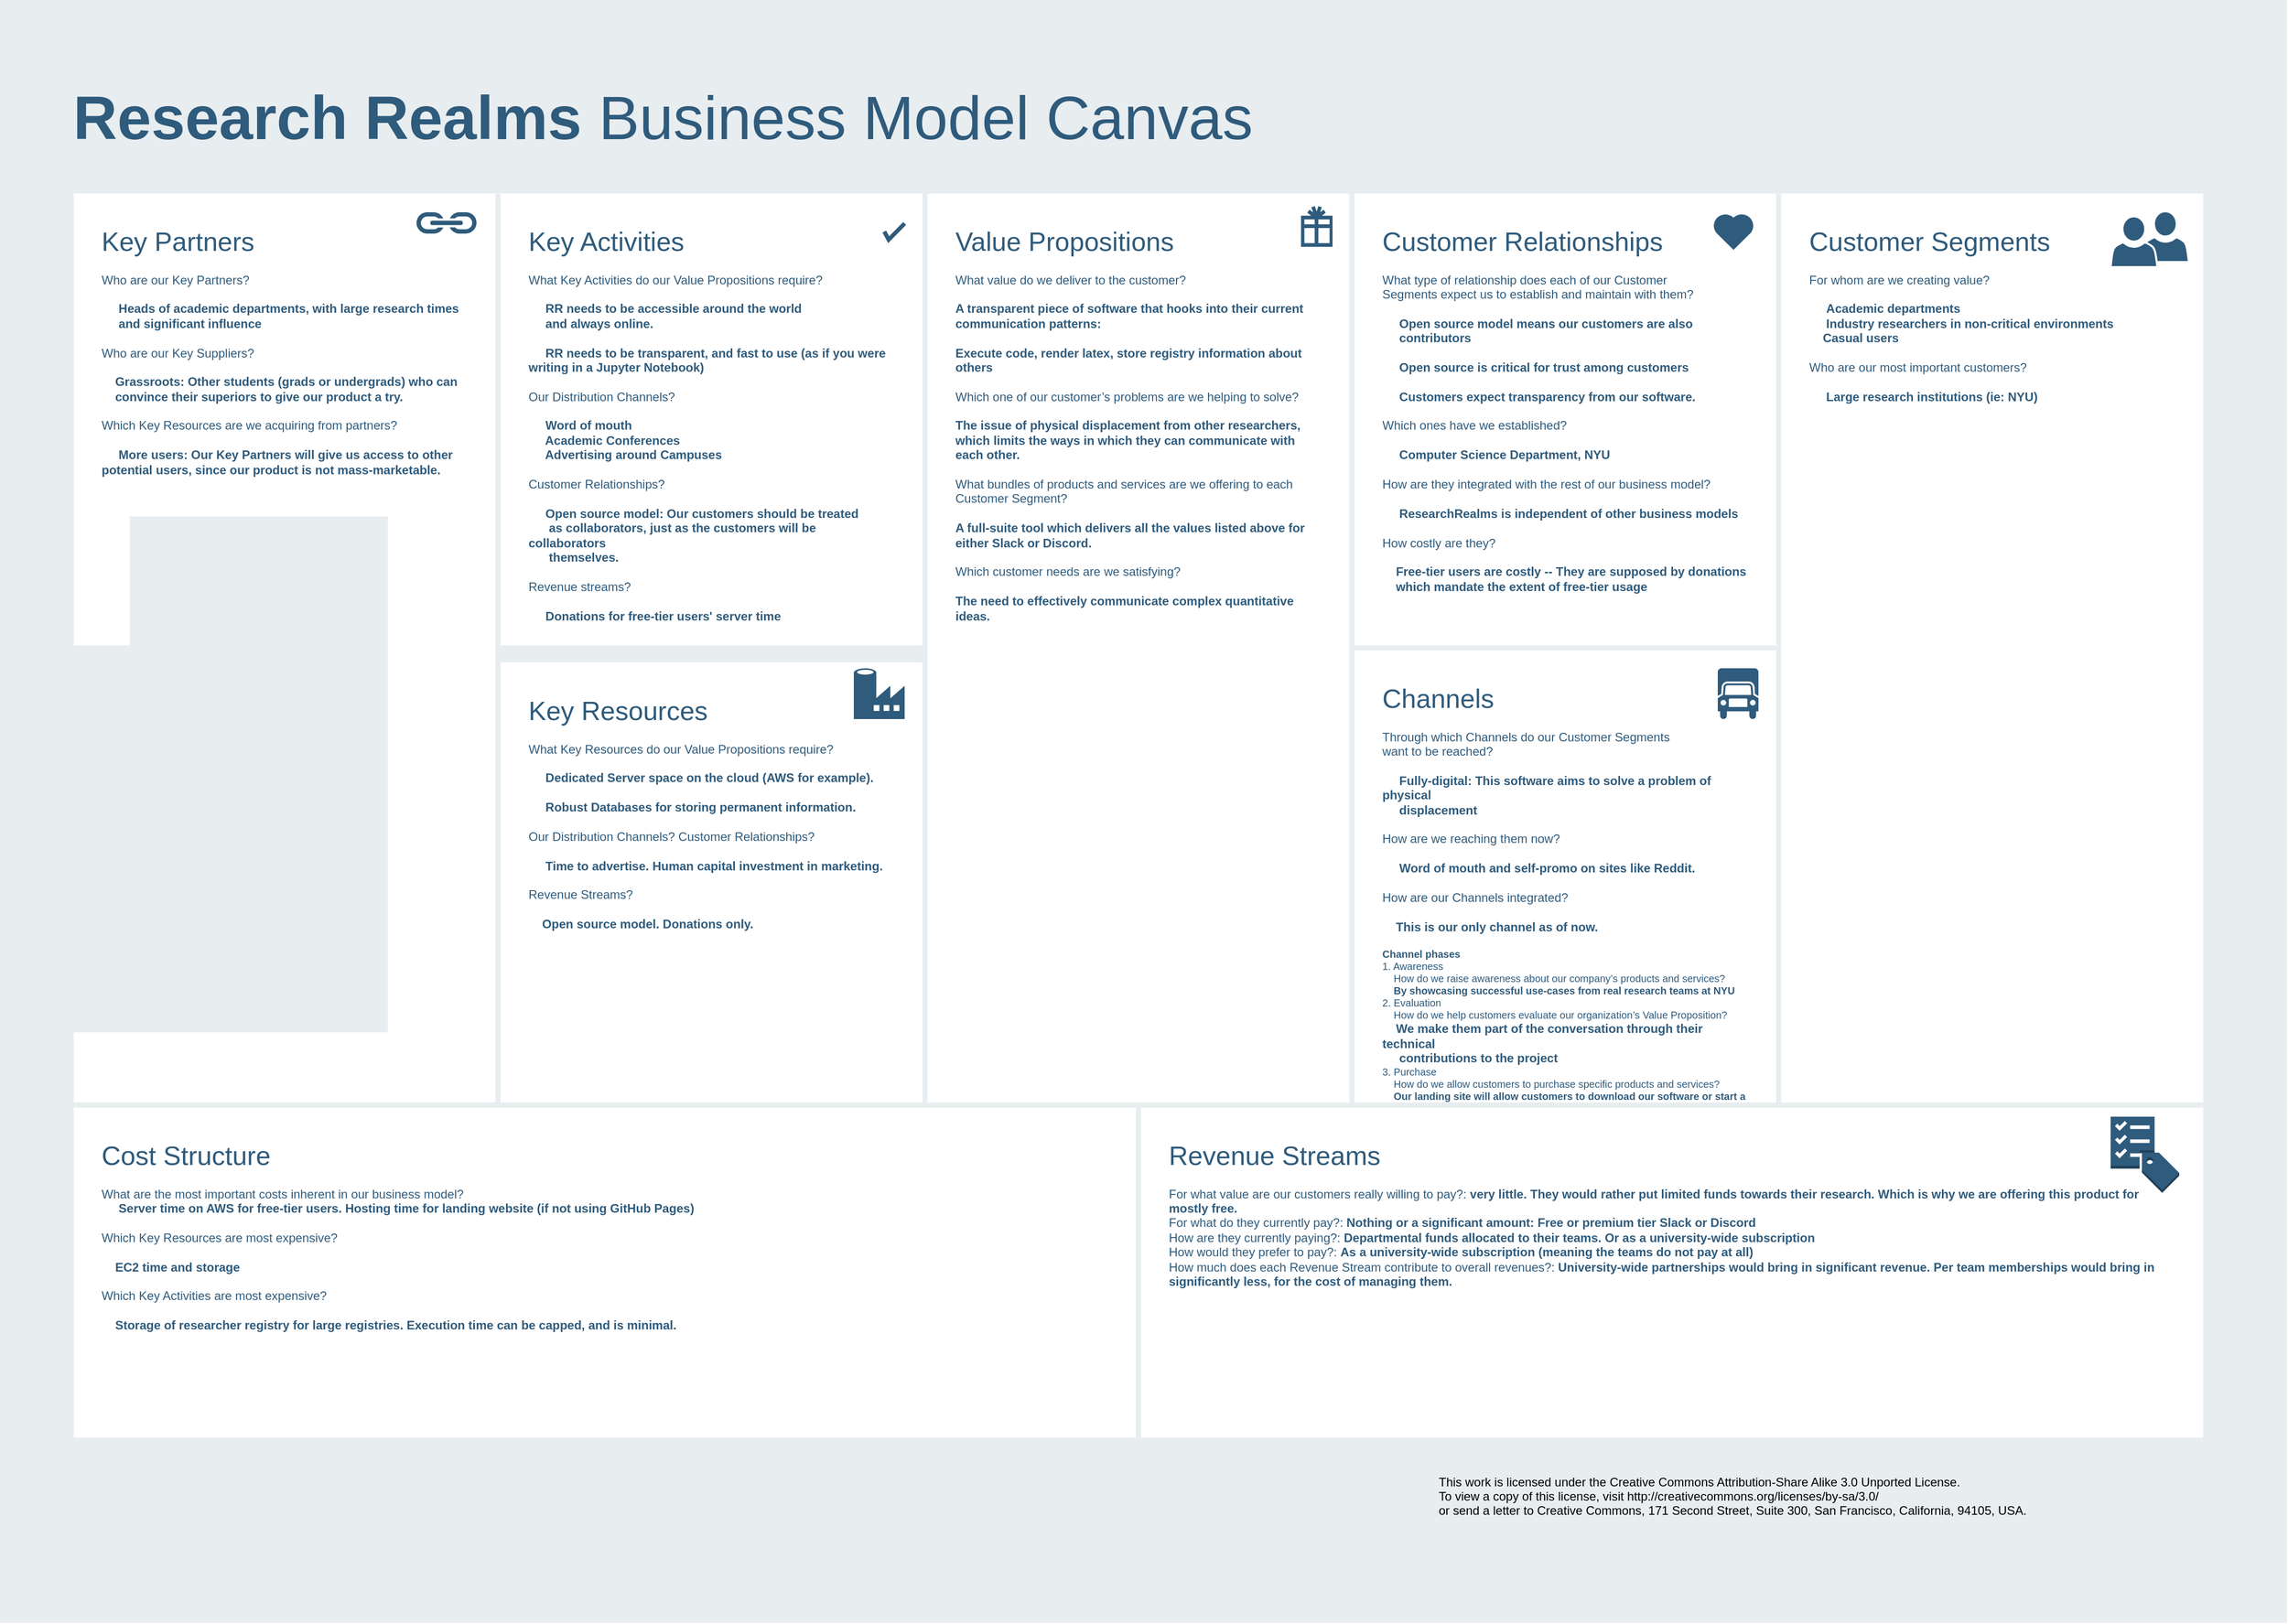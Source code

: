 <mxfile version="13.1.2" type="device"><diagram id="07fea595-8f29-1299-0266-81d95cde20df" name="Page-1"><mxGraphModel dx="4945" dy="1443" grid="1" gridSize="10" guides="1" tooltips="1" connect="1" arrows="1" fold="1" page="1" pageScale="1" pageWidth="1169" pageHeight="827" background="#ffffff" math="0" shadow="0"><root><mxCell id="0"/><mxCell id="1" parent="0"/><mxCell id="698" value="" style="rounded=0;whiteSpace=wrap;html=1;shadow=0;labelBackgroundColor=none;strokeColor=none;strokeWidth=3;fillColor=#e8edf0;fontSize=60;fontColor=#2F5B7C;align=left;" parent="1" vertex="1"><mxGeometry x="-2280" y="32" width="2250" height="1598" as="geometry"/></mxCell><mxCell id="699" value="&lt;div style=&quot;font-size: 26px&quot;&gt;&lt;font style=&quot;font-size: 26px&quot;&gt;Customer Relationships&lt;/font&gt;&lt;/div&gt;&lt;div&gt;&lt;br&gt;&lt;/div&gt;&lt;div&gt;What type of relationship does each of our Customer&lt;/div&gt;&lt;div&gt;Segments expect us to establish and maintain with them?&lt;/div&gt;&lt;div&gt;&lt;br&gt;&lt;/div&gt;&lt;div&gt;&lt;b&gt;&amp;nbsp;&amp;nbsp;&amp;nbsp;&amp;nbsp; Open source model means our customers are also&lt;/b&gt;&lt;/div&gt;&lt;div&gt;&lt;b&gt;&amp;nbsp;&amp;nbsp;&amp;nbsp;&amp;nbsp; contributors&lt;/b&gt;&lt;/div&gt;&lt;div&gt;&lt;b&gt;&lt;br&gt;&lt;/b&gt;&lt;/div&gt;&lt;div&gt;&lt;b&gt;&amp;nbsp;&amp;nbsp;&amp;nbsp;&amp;nbsp; Open source is critical for trust among customers&lt;/b&gt;&lt;/div&gt;&lt;div&gt;&lt;b&gt;&lt;br&gt;&lt;/b&gt;&lt;/div&gt;&lt;div&gt;&lt;b&gt;&amp;nbsp;&amp;nbsp;&amp;nbsp;&amp;nbsp; Customers expect transparency from our software.&lt;/b&gt;&lt;br&gt;&lt;/div&gt;&lt;div&gt;&lt;br&gt;&lt;/div&gt;&lt;div&gt;Which ones have we established?&lt;/div&gt;&lt;div&gt;&lt;br&gt;&lt;/div&gt;&lt;div&gt;&amp;nbsp;&amp;nbsp;&amp;nbsp;&amp;nbsp; &lt;b&gt;Computer Science Department, NYU&lt;/b&gt;&lt;/div&gt;&lt;div&gt;&lt;b&gt;&lt;/b&gt;&lt;br&gt;&lt;/div&gt;&lt;div&gt;How are they integrated with the rest of our business model?&lt;/div&gt;&lt;div&gt;&lt;br&gt;&lt;/div&gt;&lt;div&gt;&amp;nbsp;&amp;nbsp;&amp;nbsp;&amp;nbsp; &lt;b&gt;ResearchRealms is independent of other business models&lt;/b&gt;&lt;/div&gt;&lt;div&gt;&lt;b&gt;&lt;/b&gt;&lt;br&gt;&lt;/div&gt;&lt;div&gt;How costly are they?&lt;/div&gt;&lt;div&gt;&lt;br&gt;&lt;/div&gt;&lt;div&gt;&amp;nbsp;&amp;nbsp;&amp;nbsp; &lt;b&gt;Free-tier users are costly -- They are supposed by donations&lt;/b&gt;&lt;/div&gt;&lt;div&gt;&lt;b&gt;&amp;nbsp; &amp;nbsp; which mandate the extent of free-tier usage&lt;/b&gt;&lt;br&gt;&lt;/div&gt;" style="rounded=0;whiteSpace=wrap;html=1;shadow=0;labelBackgroundColor=none;strokeColor=#e8edf0;strokeWidth=5;fillColor=#ffffff;fontSize=12;fontColor=#2F5B7C;align=left;verticalAlign=top;spacing=30;" parent="1" vertex="1"><mxGeometry x="-950" y="220" width="420" height="450" as="geometry"/></mxCell><mxCell id="700" value="&lt;font&gt;&lt;font style=&quot;font-size: 26px&quot;&gt;Key Partners&lt;/font&gt;&lt;br&gt;&lt;/font&gt;&lt;font style=&quot;font-size: 12px&quot;&gt;&lt;br style=&quot;font-size: 12px&quot;&gt;&lt;/font&gt;&lt;div&gt;&lt;font style=&quot;font-size: 12px&quot;&gt;&lt;font style=&quot;font-size: 12px&quot;&gt;Who are our Key Partners?&lt;br&gt;&lt;/font&gt;&lt;/font&gt;&lt;/div&gt;&lt;div&gt;&lt;br&gt;&lt;/div&gt;&lt;div&gt;&amp;nbsp;&amp;nbsp;&amp;nbsp;&amp;nbsp; &lt;b&gt;Heads of academic departments, with large research times &lt;br&gt;&lt;/b&gt;&lt;/div&gt;&lt;div&gt;&lt;b&gt;&amp;nbsp;&amp;nbsp;&amp;nbsp;&amp;nbsp; and significant influence&lt;/b&gt;&lt;br&gt;&lt;/div&gt;&lt;div&gt;&lt;br&gt;&lt;/div&gt;&lt;div&gt;&lt;font style=&quot;font-size: 12px&quot;&gt;&lt;font style=&quot;font-size: 12px&quot;&gt;Who are our Key Suppliers?&lt;br&gt;&lt;/font&gt;&lt;/font&gt;&lt;/div&gt;&lt;div&gt;&lt;br&gt;&lt;/div&gt;&lt;div&gt;&amp;nbsp;&amp;nbsp;&amp;nbsp; &lt;b&gt;Grassroots: Other students (grads or undergrads) who can &lt;br&gt;&lt;/b&gt;&lt;/div&gt;&lt;div&gt;&lt;b&gt;&amp;nbsp;&amp;nbsp;&amp;nbsp; convince their superiors to give our product a try.&lt;/b&gt;&lt;/div&gt;&lt;div&gt;&lt;b&gt;&lt;/b&gt;&lt;br&gt;&lt;/div&gt;&lt;font style=&quot;font-size: 12px&quot;&gt;&lt;font style=&quot;font-size: 12px&quot;&gt;Which Key Resources are we acquiring from partners?&lt;br style=&quot;font-size: 12px&quot;&gt;&lt;/font&gt;&lt;/font&gt;&lt;div&gt;&lt;br&gt;&lt;/div&gt;&lt;div&gt;&amp;nbsp;&amp;nbsp;&amp;nbsp;&amp;nbsp; &lt;b&gt;More users: Our Key Partners will give us access to other potential users, since our product is not mass-marketable.&lt;/b&gt;&lt;br&gt;&lt;/div&gt;" style="rounded=0;whiteSpace=wrap;html=1;shadow=0;labelBackgroundColor=none;strokeColor=#e8edf0;strokeWidth=5;fillColor=#ffffff;fontSize=12;fontColor=#2F5B7C;align=left;verticalAlign=top;spacing=30;" parent="1" vertex="1"><mxGeometry x="-2210" y="220" width="420" height="900" as="geometry"/></mxCell><mxCell id="701" value="&lt;font&gt;&lt;font style=&quot;font-size: 26px&quot;&gt;Key Activities&lt;/font&gt;&lt;br style=&quot;font-size: 12px&quot;&gt;&lt;/font&gt;&lt;font&gt;&lt;br style=&quot;font-size: 12px&quot;&gt;&lt;div&gt;What Key Activities do our Value Propositions require?&lt;/div&gt;&lt;div&gt;&lt;br&gt;&lt;/div&gt;&lt;div&gt;&amp;nbsp;&amp;nbsp;&amp;nbsp;&amp;nbsp; &lt;b&gt;RR needs to be accessible around the world&lt;/b&gt;&lt;/div&gt;&lt;div&gt;&lt;b&gt;&amp;nbsp;&amp;nbsp;&amp;nbsp;&amp;nbsp; and always online.&lt;/b&gt;&lt;/div&gt;&lt;div&gt;&lt;b&gt;&lt;br&gt;&lt;/b&gt;&lt;/div&gt;&lt;div&gt;&lt;b&gt;&amp;nbsp;&amp;nbsp;&amp;nbsp;&amp;nbsp; RR needs to be transparent, and fast to use (as if you were writing in a Jupyter Notebook)&lt;/b&gt;&lt;br&gt;&lt;/div&gt;&lt;div&gt;&lt;br&gt;&lt;/div&gt;&lt;div&gt;Our Distribution Channels?&lt;/div&gt;&lt;div&gt;&lt;br&gt;&lt;/div&gt;&lt;div&gt;&amp;nbsp;&amp;nbsp;&amp;nbsp;&amp;nbsp; &lt;b&gt;Word of mouth&lt;/b&gt;&lt;/div&gt;&lt;div&gt;&lt;b&gt;&amp;nbsp;&amp;nbsp;&amp;nbsp;&amp;nbsp; Academic Conferences&lt;/b&gt;&lt;/div&gt;&lt;div&gt;&lt;b&gt;&amp;nbsp;&amp;nbsp;&amp;nbsp;&amp;nbsp; Advertising around Campuses&lt;/b&gt;&lt;/div&gt;&lt;div&gt;&lt;b&gt;&lt;/b&gt;&lt;br&gt;&lt;/div&gt;&lt;div&gt;Customer Relationships?&lt;/div&gt;&lt;div&gt;&lt;br&gt;&lt;/div&gt;&lt;div&gt;&amp;nbsp;&amp;nbsp;&amp;nbsp;&amp;nbsp; &lt;b&gt;Open source model: Our customers should be treated&lt;/b&gt;&lt;/div&gt;&lt;div&gt;&lt;b&gt;&amp;nbsp;&amp;nbsp;&amp;nbsp;&amp;nbsp;&amp;nbsp; as collaborators, just as the customers will be collaborators&lt;/b&gt;&lt;/div&gt;&lt;div&gt;&lt;b&gt;&amp;nbsp;&amp;nbsp;&amp;nbsp;&amp;nbsp;&amp;nbsp; themselves.&lt;/b&gt;&lt;/div&gt;&lt;div&gt;&lt;b&gt;&lt;/b&gt;&lt;br&gt;&lt;/div&gt;&lt;div&gt;Revenue streams?&lt;/div&gt;&lt;div&gt;&lt;br&gt;&lt;/div&gt;&lt;div&gt;&amp;nbsp;&amp;nbsp;&amp;nbsp;&amp;nbsp; &lt;b&gt;Donations for free-tier users' server time&lt;/b&gt;&lt;br&gt;&lt;/div&gt;&lt;/font&gt;&lt;div&gt;&lt;br&gt;&lt;/div&gt;" style="rounded=0;whiteSpace=wrap;html=1;shadow=0;labelBackgroundColor=none;strokeColor=#e8edf0;strokeWidth=5;fillColor=#ffffff;fontSize=12;fontColor=#2F5B7C;align=left;verticalAlign=top;spacing=30;" parent="1" vertex="1"><mxGeometry x="-1790" y="220" width="420" height="450" as="geometry"/></mxCell><mxCell id="702" value="&lt;div&gt;&lt;font style=&quot;font-size: 26px&quot;&gt;Key Resources&lt;/font&gt;&lt;/div&gt;&lt;div&gt;&lt;br&gt;&lt;/div&gt;&lt;div&gt;What Key Resources do our Value Propositions require?&lt;/div&gt;&lt;div&gt;&lt;br&gt;&lt;/div&gt;&lt;div&gt;&amp;nbsp;&amp;nbsp;&amp;nbsp;&amp;nbsp; &lt;b&gt;Dedicated Server space on the cloud (AWS for example).&lt;/b&gt;&lt;/div&gt;&lt;div&gt;&lt;b&gt;&lt;br&gt;&lt;/b&gt;&lt;/div&gt;&lt;div&gt;&lt;b&gt;&amp;nbsp;&amp;nbsp;&amp;nbsp;&amp;nbsp; Robust Databases for storing permanent information.&lt;/b&gt;&lt;br&gt;&lt;/div&gt;&lt;div&gt;&lt;br&gt;&lt;/div&gt;&lt;div&gt;Our Distribution Channels? Customer Relationships?&lt;/div&gt;&lt;div&gt;&lt;br&gt;&lt;/div&gt;&lt;div&gt;&amp;nbsp;&amp;nbsp;&amp;nbsp;&amp;nbsp; &lt;b&gt;Time to advertise. Human capital investment in marketing.&lt;/b&gt;&lt;/div&gt;&lt;div&gt;&lt;b&gt;&lt;/b&gt;&lt;br&gt;&lt;/div&gt;&lt;div&gt;Revenue Streams?&lt;/div&gt;&lt;div&gt;&lt;br&gt;&lt;/div&gt;&lt;div&gt;&amp;nbsp;&amp;nbsp;&amp;nbsp; &lt;b&gt;Open source model. Donations only. &lt;/b&gt;&lt;br&gt;&lt;/div&gt;" style="rounded=0;whiteSpace=wrap;html=1;shadow=0;labelBackgroundColor=none;strokeColor=#e8edf0;strokeWidth=5;fillColor=#ffffff;fontSize=12;fontColor=#2F5B7C;align=left;verticalAlign=top;spacing=30;" parent="1" vertex="1"><mxGeometry x="-1790" y="681.5" width="420" height="450" as="geometry"/></mxCell><mxCell id="703" value="&lt;div style=&quot;font-size: 26px&quot;&gt;&lt;font style=&quot;font-size: 26px&quot;&gt;Value Propositions&lt;/font&gt;&lt;/div&gt;&lt;div&gt;&lt;br&gt;&lt;/div&gt;&lt;div&gt;What value do we deliver to the customer?&lt;/div&gt;&lt;div&gt;&lt;br&gt;&lt;/div&gt;&lt;div&gt;&lt;b&gt;A transparent piece of software that hooks into their current communication patterns:&lt;/b&gt;&lt;/div&gt;&lt;div&gt;&lt;b&gt;&lt;br&gt;&lt;/b&gt;&lt;/div&gt;&lt;div&gt;&lt;b&gt;Execute code, render latex, store registry information about others&lt;/b&gt;&lt;br&gt;&lt;/div&gt;&lt;div&gt;&lt;br&gt;&lt;/div&gt;&lt;div&gt;Which one of our customer’s problems are we helping to solve?&lt;/div&gt;&lt;div&gt;&lt;br&gt;&lt;/div&gt;&lt;div&gt;&lt;b&gt;The issue of physical displacement from other researchers, which limits the ways in which they can communicate with each other.&lt;/b&gt;&lt;/div&gt;&lt;div&gt;&lt;b&gt;&lt;/b&gt;&lt;br&gt;&lt;/div&gt;&lt;div&gt;What bundles of products and services are we offering to each &lt;br&gt;&lt;/div&gt;&lt;div&gt;Customer Segment?&lt;/div&gt;&lt;div&gt;&lt;br&gt;&lt;/div&gt;&lt;div&gt;&lt;b&gt;A full-suite tool which delivers all the values listed above for either Slack or Discord.&lt;/b&gt;&lt;/div&gt;&lt;div&gt;&lt;b&gt;&lt;/b&gt;&lt;br&gt;&lt;/div&gt;&lt;div&gt;Which customer needs are we satisfying?&lt;/div&gt;&lt;div&gt;&lt;br&gt;&lt;/div&gt;&lt;div&gt;&lt;b&gt;The need to effectively communicate complex quantitative ideas.&lt;/b&gt;&lt;br&gt;&lt;/div&gt;" style="rounded=0;whiteSpace=wrap;html=1;shadow=0;labelBackgroundColor=none;strokeColor=#e8edf0;strokeWidth=5;fillColor=#ffffff;fontSize=12;fontColor=#2F5B7C;align=left;verticalAlign=top;spacing=30;" parent="1" vertex="1"><mxGeometry x="-1370" y="220" width="420" height="900" as="geometry"/></mxCell><mxCell id="704" value="&lt;div&gt;&lt;font style=&quot;font-size: 26px&quot;&gt;Customer Segments&lt;/font&gt;&lt;/div&gt;&lt;div&gt;&lt;br&gt;&lt;/div&gt;&lt;div&gt;For whom are we creating value?&lt;/div&gt;&lt;div&gt;&lt;br&gt;&lt;/div&gt;&lt;div&gt;&amp;nbsp;&amp;nbsp;&amp;nbsp;&amp;nbsp; &lt;b&gt;Academic departments&lt;/b&gt;&lt;/div&gt;&lt;div&gt;&lt;b&gt;&amp;nbsp;&amp;nbsp;&amp;nbsp;&amp;nbsp; Industry researchers in non-critical environments&lt;/b&gt;&lt;/div&gt;&lt;div&gt;&lt;b&gt;&amp;nbsp;&amp;nbsp;&amp;nbsp; Casual users&lt;/b&gt;&lt;/div&gt;&lt;div&gt;&lt;b&gt;&lt;/b&gt;&lt;br&gt;&lt;/div&gt;&lt;div&gt;Who are our most important customers?&lt;/div&gt;&lt;div&gt;&lt;br&gt;&lt;/div&gt;&lt;div&gt;&amp;nbsp;&amp;nbsp;&amp;nbsp;&amp;nbsp; &lt;b&gt;Large research institutions (ie: NYU)&lt;/b&gt;&lt;br&gt;&lt;/div&gt;" style="rounded=0;whiteSpace=wrap;html=1;shadow=0;labelBackgroundColor=none;strokeColor=#e8edf0;strokeWidth=5;fillColor=#ffffff;fontSize=12;fontColor=#2F5B7C;align=left;verticalAlign=top;spacing=30;" parent="1" vertex="1"><mxGeometry x="-530" y="220" width="420" height="900" as="geometry"/></mxCell><mxCell id="705" value="&lt;div&gt;&lt;font style=&quot;font-size: 26px&quot;&gt;Channels&lt;/font&gt;&lt;/div&gt;&lt;div&gt;&lt;br&gt;&lt;/div&gt;&lt;div&gt;Through which Channels do our Customer Segments&lt;/div&gt;&lt;div&gt;want to be reached?&lt;/div&gt;&lt;div&gt;&lt;br&gt;&lt;/div&gt;&lt;div&gt;&amp;nbsp;&amp;nbsp;&amp;nbsp;&amp;nbsp; &lt;b&gt;Fully-digital: This software aims to solve a problem of physical &lt;br&gt;&lt;/b&gt;&lt;/div&gt;&lt;div&gt;&lt;b&gt;&amp;nbsp;&amp;nbsp;&amp;nbsp;&amp;nbsp; displacement&lt;/b&gt;&lt;br&gt;&lt;/div&gt;&lt;div&gt;&lt;br&gt;&lt;/div&gt;&lt;div&gt;How are we reaching them now?&lt;/div&gt;&lt;div&gt;&lt;br&gt;&lt;/div&gt;&lt;div&gt;&amp;nbsp;&amp;nbsp;&amp;nbsp;&amp;nbsp; &lt;b&gt;Word of mouth and self-promo on sites like Reddit.&lt;/b&gt;&lt;/div&gt;&lt;div&gt;&lt;b&gt;&lt;/b&gt;&lt;br&gt;&lt;/div&gt;&lt;div&gt;How are our Channels integrated?&lt;/div&gt;&lt;div&gt;&lt;br&gt;&lt;/div&gt;&lt;div&gt;&amp;nbsp;&amp;nbsp;&amp;nbsp; &lt;b&gt;This is our only channel as of now.&lt;/b&gt;&lt;/div&gt;&lt;div&gt;&lt;b&gt;&lt;/b&gt;&lt;br&gt;&lt;/div&gt;&lt;div style=&quot;font-size: 10px&quot;&gt;&lt;font style=&quot;font-size: 10px&quot;&gt;&lt;b&gt;Channel phases&lt;/b&gt;&lt;/font&gt;&lt;/div&gt;&lt;div style=&quot;font-size: 10px&quot;&gt;&lt;font style=&quot;font-size: 10px&quot;&gt;1. Awareness&lt;/font&gt;&lt;/div&gt;&lt;div style=&quot;font-size: 10px&quot;&gt;&lt;font style=&quot;font-size: 10px&quot;&gt;&amp;nbsp; &amp;nbsp; How do we raise awareness about our company’s products and services?&lt;/font&gt;&lt;/div&gt;&lt;div style=&quot;font-size: 10px&quot;&gt;&lt;font style=&quot;font-size: 10px&quot;&gt;&amp;nbsp;&amp;nbsp;&amp;nbsp; &lt;b&gt;By showcasing successful use-cases from real research teams at NYU&lt;/b&gt;&lt;br&gt;&lt;/font&gt;&lt;/div&gt;&lt;div style=&quot;font-size: 10px&quot;&gt;&lt;font style=&quot;font-size: 10px&quot;&gt;2. Evaluation&lt;/font&gt;&lt;/div&gt;&lt;div style=&quot;font-size: 10px&quot;&gt;&lt;font style=&quot;font-size: 10px&quot;&gt;&amp;nbsp; &amp;nbsp; How do we help customers evaluate our organization’s Value Proposition?&lt;/font&gt;&lt;/div&gt;&lt;div&gt;&amp;nbsp;&amp;nbsp;&amp;nbsp; &lt;b&gt;We make them part of the conversation through their technical &lt;br&gt;&lt;/b&gt;&lt;/div&gt;&lt;div&gt;&lt;b&gt;&amp;nbsp;&amp;nbsp;&amp;nbsp;&amp;nbsp; contributions to the project&lt;/b&gt;&lt;br&gt;&lt;/div&gt;&lt;div style=&quot;font-size: 10px&quot;&gt;&lt;font style=&quot;font-size: 10px&quot;&gt;3. Purchase&lt;/font&gt;&lt;/div&gt;&lt;div style=&quot;font-size: 10px&quot;&gt;&lt;font style=&quot;font-size: 10px&quot;&gt;&amp;nbsp; &amp;nbsp; How do we allow customers to purchase specific products and services?&lt;/font&gt;&lt;/div&gt;&lt;div style=&quot;font-size: 10px&quot;&gt;&lt;font style=&quot;font-size: 10px&quot;&gt;&amp;nbsp;&amp;nbsp;&amp;nbsp; &lt;b&gt;Our landing site will allow customers to download our software or start a &lt;br&gt;&lt;/b&gt;&lt;/font&gt;&lt;/div&gt;&lt;div style=&quot;font-size: 10px&quot;&gt;&lt;font style=&quot;font-size: 10px&quot;&gt;&lt;b&gt;&amp;nbsp;&amp;nbsp;&amp;nbsp; trial for free, which uses our servers. They can add it to their discord &lt;br&gt;&lt;/b&gt;&lt;/font&gt;&lt;/div&gt;&lt;div style=&quot;font-size: 10px&quot;&gt;&lt;font style=&quot;font-size: 10px&quot;&gt;&lt;b&gt;&amp;nbsp;&amp;nbsp;&amp;nbsp; servers&lt;/b&gt;&lt;br&gt;&lt;/font&gt;&lt;/div&gt;" style="rounded=0;whiteSpace=wrap;html=1;shadow=0;labelBackgroundColor=none;strokeColor=#e8edf0;strokeWidth=5;fillColor=#ffffff;fontSize=12;fontColor=#2F5B7C;align=left;verticalAlign=top;spacing=30;" parent="1" vertex="1"><mxGeometry x="-950" y="670" width="420" height="450" as="geometry"/></mxCell><mxCell id="706" value="&lt;div style=&quot;font-size: 26px&quot;&gt;&lt;font style=&quot;font-size: 26px&quot;&gt;Cost Structure&lt;/font&gt;&lt;/div&gt;&lt;div&gt;&lt;br&gt;&lt;/div&gt;&lt;div&gt;What are the most important costs inherent in our business model?&lt;/div&gt;&lt;div&gt;&amp;nbsp;&amp;nbsp;&amp;nbsp;&amp;nbsp; &lt;b&gt;Server time on AWS for free-tier users. Hosting time for landing website (if not using GitHub Pages)&lt;/b&gt;&lt;/div&gt;&lt;div&gt;&lt;b&gt;&lt;/b&gt;&lt;br&gt;&lt;/div&gt;&lt;div&gt;Which Key Resources are most expensive?&lt;/div&gt;&lt;div&gt;&lt;br&gt;&lt;/div&gt;&lt;div&gt;&amp;nbsp;&amp;nbsp;&amp;nbsp; &lt;b&gt;EC2 time and storage&lt;/b&gt;&lt;/div&gt;&lt;div&gt;&lt;b&gt;&lt;/b&gt;&lt;br&gt;&lt;/div&gt;&lt;div&gt;Which Key Activities are most expensive?&lt;/div&gt;&lt;div&gt;&lt;br&gt;&lt;/div&gt;&lt;div&gt;&amp;nbsp;&amp;nbsp;&amp;nbsp; &lt;b&gt;Storage of researcher registry for large registries. Execution time can be capped, and is minimal.&lt;/b&gt;&lt;br&gt;&lt;/div&gt;" style="rounded=0;whiteSpace=wrap;html=1;shadow=0;labelBackgroundColor=none;strokeColor=#e8edf0;strokeWidth=5;fillColor=#ffffff;fontSize=12;fontColor=#2F5B7C;align=left;verticalAlign=top;spacing=30;" parent="1" vertex="1"><mxGeometry x="-2210" y="1120" width="1050" height="330" as="geometry"/></mxCell><mxCell id="707" value="&lt;div style=&quot;font-size: 26px&quot;&gt;&lt;font style=&quot;font-size: 26px&quot;&gt;Revenue Streams&lt;/font&gt;&lt;/div&gt;&lt;div&gt;&lt;br&gt;&lt;/div&gt;&lt;div&gt;For what value are our customers really willing to pay?: &lt;b&gt;very little. They would rather put limited funds towards their research. Which is why we are offering this product for mostly free.&lt;/b&gt;&lt;br&gt;&lt;/div&gt;&lt;div&gt;For what do they currently pay?: &lt;b&gt;Nothing or a significant amount: Free or premium tier Slack or Discord&lt;/b&gt;&lt;br&gt;&lt;/div&gt;&lt;div&gt;How are they currently paying?: &lt;b&gt;Departmental funds allocated to their teams. Or as a university-wide subscription&lt;/b&gt;&lt;br&gt;&lt;/div&gt;&lt;div&gt;How would they prefer to pay?: &lt;b&gt;As a university-wide subscription (meaning the teams do not pay at all) &lt;/b&gt;&lt;br&gt;&lt;/div&gt;&lt;div&gt;How much does each Revenue Stream contribute to overall revenues?: &lt;b&gt;University-wide partnerships would bring in significant revenue. Per team memberships would bring in significantly less, for the cost of managing them.&lt;/b&gt;&lt;/div&gt;&lt;div&gt;&lt;b&gt;&lt;/b&gt;&lt;br&gt;&lt;/div&gt;" style="rounded=0;whiteSpace=wrap;html=1;shadow=0;labelBackgroundColor=none;strokeColor=#e8edf0;strokeWidth=5;fillColor=#ffffff;fontSize=12;fontColor=#2F5B7C;align=left;verticalAlign=top;spacing=30;" parent="1" vertex="1"><mxGeometry x="-1160" y="1120" width="1050" height="330" as="geometry"/></mxCell><mxCell id="708" value="&lt;b&gt;Research Realms &lt;/b&gt;Business Model Canvas" style="text;html=1;resizable=0;points=[];autosize=1;align=left;verticalAlign=top;spacingTop=-4;fontSize=60;fontColor=#2F5B7C;" parent="1" vertex="1"><mxGeometry x="-2210" y="110" width="1130" height="70" as="geometry"/></mxCell><mxCell id="709" value="" style="html=1;verticalLabelPosition=bottom;labelBackgroundColor=#ffffff;verticalAlign=top;shadow=0;dashed=0;strokeWidth=4;shape=mxgraph.ios7.misc.check;strokeColor=#2F5B7C;fillColor=#ffffff;gradientColor=none;fontSize=12;fontColor=#2F5B7C;align=left;" parent="1" vertex="1"><mxGeometry x="-1410" y="252" width="20" height="16" as="geometry"/></mxCell><mxCell id="710" value="" style="shape=mxgraph.signs.travel.present;html=1;fillColor=#2F5B7C;strokeColor=none;verticalLabelPosition=bottom;verticalAlign=top;align=center;shadow=0;labelBackgroundColor=none;fontSize=12;fontColor=#2F5B7C;" parent="1" vertex="1"><mxGeometry x="-1000" y="235" width="31" height="40" as="geometry"/></mxCell><mxCell id="711" value="" style="html=1;verticalLabelPosition=bottom;labelBackgroundColor=#ffffff;verticalAlign=top;strokeWidth=3;strokeColor=none;fillColor=#2F5B7C;shadow=0;dashed=0;shape=mxgraph.ios7.icons.heart;fontSize=12;fontColor=#2F5B7C;align=left;" parent="1" vertex="1"><mxGeometry x="-595.0" y="242" width="41" height="36" as="geometry"/></mxCell><mxCell id="715" value="" style="shadow=0;dashed=0;html=1;strokeColor=none;labelPosition=center;verticalLabelPosition=bottom;verticalAlign=top;shape=mxgraph.mscae.cloud.data_factory;fillColor=#2F5B7C;labelBackgroundColor=none;fontSize=10;fontColor=#2F5B7C;align=left;" parent="1" vertex="1"><mxGeometry x="-1440" y="690" width="50" height="50" as="geometry"/></mxCell><mxCell id="716" value="" style="shape=mxgraph.signs.transportation.truck_6;html=1;fillColor=#2F5B7C;strokeColor=none;verticalLabelPosition=bottom;verticalAlign=top;align=center;shadow=0;labelBackgroundColor=none;fontSize=10;fontColor=#2F5B7C;aspect=fixed;" parent="1" vertex="1"><mxGeometry x="-590" y="690" width="40" height="50" as="geometry"/></mxCell><mxCell id="717" value="" style="shape=image;html=1;verticalAlign=top;verticalLabelPosition=bottom;labelBackgroundColor=#ffffff;imageAspect=0;aspect=fixed;image=https://cdn4.iconfinder.com/data/icons/evil-icons-user-interface/64/price-128.png;shadow=0;strokeColor=#e8edf0;strokeWidth=3;fillColor=#2F5B7C;gradientColor=none;fontSize=10;fontColor=#2F5B7C;align=left;" parent="1" vertex="1"><mxGeometry x="-1226" y="1140" width="58" height="58" as="geometry"/></mxCell><mxCell id="718" value="" style="dashed=0;html=1;shape=mxgraph.aws3.checklist_cost;fillColor=#2F5B7C;gradientColor=none;shadow=0;labelBackgroundColor=none;strokeColor=none;strokeWidth=3;fontSize=10;fontColor=#2F5B7C;align=left;" parent="1" vertex="1"><mxGeometry x="-203.5" y="1131.5" width="67.5" height="75" as="geometry"/></mxCell><mxCell id="719" value="" style="shadow=0;dashed=0;html=1;strokeColor=none;fillColor=#2F5B7C;labelPosition=center;verticalLabelPosition=bottom;verticalAlign=top;outlineConnect=0;shape=mxgraph.office.concepts.link;labelBackgroundColor=none;fontSize=10;fontColor=#000000;align=left;" parent="1" vertex="1"><mxGeometry x="-1871" y="241" width="61" height="21" as="geometry"/></mxCell><mxCell id="720" value="" style="group" parent="1" vertex="1" connectable="0"><mxGeometry x="-203.5" y="245" width="69" height="50" as="geometry"/></mxCell><mxCell id="721" value="" style="shadow=0;dashed=0;html=1;strokeColor=#FFFFFF;labelPosition=center;verticalLabelPosition=bottom;verticalAlign=top;outlineConnect=0;shape=mxgraph.office.users.user;fillColor=#2F5B7C;labelBackgroundColor=none;fontSize=10;fontColor=#000000;align=left;strokeWidth=2;" parent="720" vertex="1"><mxGeometry x="31" y="-5" width="46" height="50" as="geometry"/></mxCell><mxCell id="722" value="" style="shadow=0;dashed=0;html=1;strokeColor=#FFFFFF;labelPosition=center;verticalLabelPosition=bottom;verticalAlign=top;outlineConnect=0;shape=mxgraph.office.users.user;fillColor=#2F5B7C;labelBackgroundColor=none;fontSize=10;fontColor=#000000;align=left;strokeWidth=2;" parent="720" vertex="1"><mxGeometry width="46" height="50" as="geometry"/></mxCell><mxCell id="jZ84a95Wsy1RApubU1WM-723" value="This work is licensed under the Creative Commons Attribution-Share Alike 3.0 Unported License. &#xA;To view a copy of this license, visit http://creativecommons.org/licenses/by-sa/3.0/ &#xA;or send a letter to Creative Commons, 171 Second Street, Suite 300, San Francisco, California, 94105, USA." style="text" parent="1" vertex="1"><mxGeometry x="-866.5" y="1477.5" width="740" height="57" as="geometry"/></mxCell></root></mxGraphModel></diagram></mxfile>